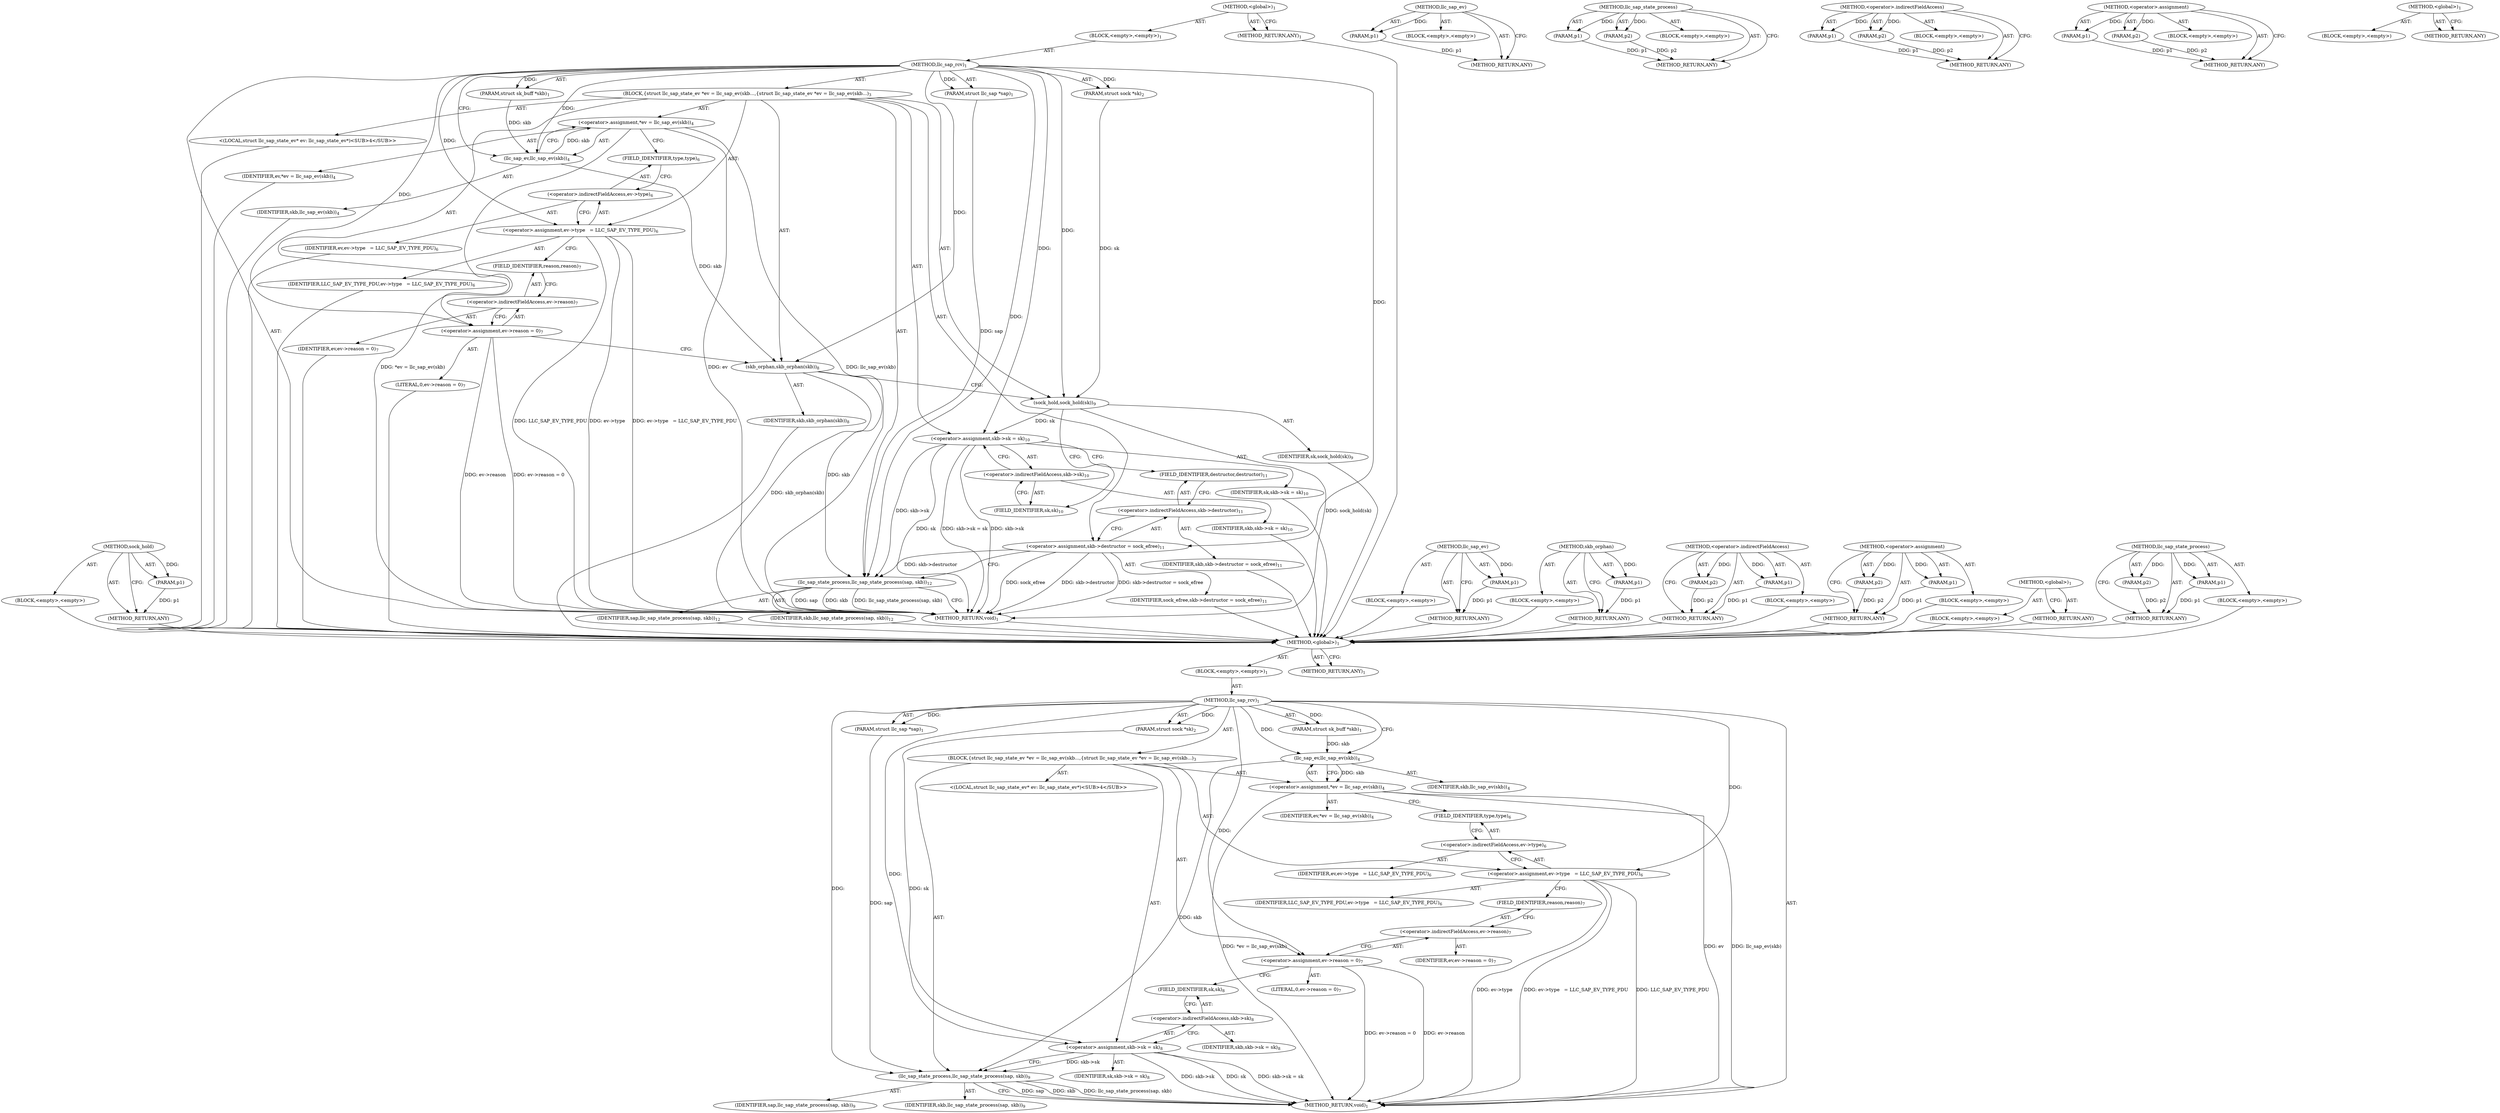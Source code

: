 digraph "llc_sap_state_process" {
vulnerable_6 [label=<(METHOD,&lt;global&gt;)<SUB>1</SUB>>];
vulnerable_7 [label=<(BLOCK,&lt;empty&gt;,&lt;empty&gt;)<SUB>1</SUB>>];
vulnerable_8 [label=<(METHOD,llc_sap_rcv)<SUB>1</SUB>>];
vulnerable_9 [label=<(PARAM,struct llc_sap *sap)<SUB>1</SUB>>];
vulnerable_10 [label=<(PARAM,struct sk_buff *skb)<SUB>1</SUB>>];
vulnerable_11 [label=<(PARAM,struct sock *sk)<SUB>2</SUB>>];
vulnerable_12 [label=<(BLOCK,{
	struct llc_sap_state_ev *ev = llc_sap_ev(skb...,{
	struct llc_sap_state_ev *ev = llc_sap_ev(skb...)<SUB>3</SUB>>];
vulnerable_13 [label="<(LOCAL,struct llc_sap_state_ev* ev: llc_sap_state_ev*)<SUB>4</SUB>>"];
vulnerable_14 [label=<(&lt;operator&gt;.assignment,*ev = llc_sap_ev(skb))<SUB>4</SUB>>];
vulnerable_15 [label=<(IDENTIFIER,ev,*ev = llc_sap_ev(skb))<SUB>4</SUB>>];
vulnerable_16 [label=<(llc_sap_ev,llc_sap_ev(skb))<SUB>4</SUB>>];
vulnerable_17 [label=<(IDENTIFIER,skb,llc_sap_ev(skb))<SUB>4</SUB>>];
vulnerable_18 [label=<(&lt;operator&gt;.assignment,ev-&gt;type   = LLC_SAP_EV_TYPE_PDU)<SUB>6</SUB>>];
vulnerable_19 [label=<(&lt;operator&gt;.indirectFieldAccess,ev-&gt;type)<SUB>6</SUB>>];
vulnerable_20 [label=<(IDENTIFIER,ev,ev-&gt;type   = LLC_SAP_EV_TYPE_PDU)<SUB>6</SUB>>];
vulnerable_21 [label=<(FIELD_IDENTIFIER,type,type)<SUB>6</SUB>>];
vulnerable_22 [label=<(IDENTIFIER,LLC_SAP_EV_TYPE_PDU,ev-&gt;type   = LLC_SAP_EV_TYPE_PDU)<SUB>6</SUB>>];
vulnerable_23 [label=<(&lt;operator&gt;.assignment,ev-&gt;reason = 0)<SUB>7</SUB>>];
vulnerable_24 [label=<(&lt;operator&gt;.indirectFieldAccess,ev-&gt;reason)<SUB>7</SUB>>];
vulnerable_25 [label=<(IDENTIFIER,ev,ev-&gt;reason = 0)<SUB>7</SUB>>];
vulnerable_26 [label=<(FIELD_IDENTIFIER,reason,reason)<SUB>7</SUB>>];
vulnerable_27 [label=<(LITERAL,0,ev-&gt;reason = 0)<SUB>7</SUB>>];
vulnerable_28 [label=<(&lt;operator&gt;.assignment,skb-&gt;sk = sk)<SUB>8</SUB>>];
vulnerable_29 [label=<(&lt;operator&gt;.indirectFieldAccess,skb-&gt;sk)<SUB>8</SUB>>];
vulnerable_30 [label=<(IDENTIFIER,skb,skb-&gt;sk = sk)<SUB>8</SUB>>];
vulnerable_31 [label=<(FIELD_IDENTIFIER,sk,sk)<SUB>8</SUB>>];
vulnerable_32 [label=<(IDENTIFIER,sk,skb-&gt;sk = sk)<SUB>8</SUB>>];
vulnerable_33 [label=<(llc_sap_state_process,llc_sap_state_process(sap, skb))<SUB>9</SUB>>];
vulnerable_34 [label=<(IDENTIFIER,sap,llc_sap_state_process(sap, skb))<SUB>9</SUB>>];
vulnerable_35 [label=<(IDENTIFIER,skb,llc_sap_state_process(sap, skb))<SUB>9</SUB>>];
vulnerable_36 [label=<(METHOD_RETURN,void)<SUB>1</SUB>>];
vulnerable_38 [label=<(METHOD_RETURN,ANY)<SUB>1</SUB>>];
vulnerable_66 [label=<(METHOD,llc_sap_ev)>];
vulnerable_67 [label=<(PARAM,p1)>];
vulnerable_68 [label=<(BLOCK,&lt;empty&gt;,&lt;empty&gt;)>];
vulnerable_69 [label=<(METHOD_RETURN,ANY)>];
vulnerable_75 [label=<(METHOD,llc_sap_state_process)>];
vulnerable_76 [label=<(PARAM,p1)>];
vulnerable_77 [label=<(PARAM,p2)>];
vulnerable_78 [label=<(BLOCK,&lt;empty&gt;,&lt;empty&gt;)>];
vulnerable_79 [label=<(METHOD_RETURN,ANY)>];
vulnerable_70 [label=<(METHOD,&lt;operator&gt;.indirectFieldAccess)>];
vulnerable_71 [label=<(PARAM,p1)>];
vulnerable_72 [label=<(PARAM,p2)>];
vulnerable_73 [label=<(BLOCK,&lt;empty&gt;,&lt;empty&gt;)>];
vulnerable_74 [label=<(METHOD_RETURN,ANY)>];
vulnerable_61 [label=<(METHOD,&lt;operator&gt;.assignment)>];
vulnerable_62 [label=<(PARAM,p1)>];
vulnerable_63 [label=<(PARAM,p2)>];
vulnerable_64 [label=<(BLOCK,&lt;empty&gt;,&lt;empty&gt;)>];
vulnerable_65 [label=<(METHOD_RETURN,ANY)>];
vulnerable_55 [label=<(METHOD,&lt;global&gt;)<SUB>1</SUB>>];
vulnerable_56 [label=<(BLOCK,&lt;empty&gt;,&lt;empty&gt;)>];
vulnerable_57 [label=<(METHOD_RETURN,ANY)>];
fixed_88 [label=<(METHOD,sock_hold)>];
fixed_89 [label=<(PARAM,p1)>];
fixed_90 [label=<(BLOCK,&lt;empty&gt;,&lt;empty&gt;)>];
fixed_91 [label=<(METHOD_RETURN,ANY)>];
fixed_6 [label=<(METHOD,&lt;global&gt;)<SUB>1</SUB>>];
fixed_7 [label=<(BLOCK,&lt;empty&gt;,&lt;empty&gt;)<SUB>1</SUB>>];
fixed_8 [label=<(METHOD,llc_sap_rcv)<SUB>1</SUB>>];
fixed_9 [label=<(PARAM,struct llc_sap *sap)<SUB>1</SUB>>];
fixed_10 [label=<(PARAM,struct sk_buff *skb)<SUB>1</SUB>>];
fixed_11 [label=<(PARAM,struct sock *sk)<SUB>2</SUB>>];
fixed_12 [label=<(BLOCK,{
	struct llc_sap_state_ev *ev = llc_sap_ev(skb...,{
	struct llc_sap_state_ev *ev = llc_sap_ev(skb...)<SUB>3</SUB>>];
fixed_13 [label="<(LOCAL,struct llc_sap_state_ev* ev: llc_sap_state_ev*)<SUB>4</SUB>>"];
fixed_14 [label=<(&lt;operator&gt;.assignment,*ev = llc_sap_ev(skb))<SUB>4</SUB>>];
fixed_15 [label=<(IDENTIFIER,ev,*ev = llc_sap_ev(skb))<SUB>4</SUB>>];
fixed_16 [label=<(llc_sap_ev,llc_sap_ev(skb))<SUB>4</SUB>>];
fixed_17 [label=<(IDENTIFIER,skb,llc_sap_ev(skb))<SUB>4</SUB>>];
fixed_18 [label=<(&lt;operator&gt;.assignment,ev-&gt;type   = LLC_SAP_EV_TYPE_PDU)<SUB>6</SUB>>];
fixed_19 [label=<(&lt;operator&gt;.indirectFieldAccess,ev-&gt;type)<SUB>6</SUB>>];
fixed_20 [label=<(IDENTIFIER,ev,ev-&gt;type   = LLC_SAP_EV_TYPE_PDU)<SUB>6</SUB>>];
fixed_21 [label=<(FIELD_IDENTIFIER,type,type)<SUB>6</SUB>>];
fixed_22 [label=<(IDENTIFIER,LLC_SAP_EV_TYPE_PDU,ev-&gt;type   = LLC_SAP_EV_TYPE_PDU)<SUB>6</SUB>>];
fixed_23 [label=<(&lt;operator&gt;.assignment,ev-&gt;reason = 0)<SUB>7</SUB>>];
fixed_24 [label=<(&lt;operator&gt;.indirectFieldAccess,ev-&gt;reason)<SUB>7</SUB>>];
fixed_25 [label=<(IDENTIFIER,ev,ev-&gt;reason = 0)<SUB>7</SUB>>];
fixed_26 [label=<(FIELD_IDENTIFIER,reason,reason)<SUB>7</SUB>>];
fixed_27 [label=<(LITERAL,0,ev-&gt;reason = 0)<SUB>7</SUB>>];
fixed_28 [label=<(skb_orphan,skb_orphan(skb))<SUB>8</SUB>>];
fixed_29 [label=<(IDENTIFIER,skb,skb_orphan(skb))<SUB>8</SUB>>];
fixed_30 [label=<(sock_hold,sock_hold(sk))<SUB>9</SUB>>];
fixed_31 [label=<(IDENTIFIER,sk,sock_hold(sk))<SUB>9</SUB>>];
fixed_32 [label=<(&lt;operator&gt;.assignment,skb-&gt;sk = sk)<SUB>10</SUB>>];
fixed_33 [label=<(&lt;operator&gt;.indirectFieldAccess,skb-&gt;sk)<SUB>10</SUB>>];
fixed_34 [label=<(IDENTIFIER,skb,skb-&gt;sk = sk)<SUB>10</SUB>>];
fixed_35 [label=<(FIELD_IDENTIFIER,sk,sk)<SUB>10</SUB>>];
fixed_36 [label=<(IDENTIFIER,sk,skb-&gt;sk = sk)<SUB>10</SUB>>];
fixed_37 [label=<(&lt;operator&gt;.assignment,skb-&gt;destructor = sock_efree)<SUB>11</SUB>>];
fixed_38 [label=<(&lt;operator&gt;.indirectFieldAccess,skb-&gt;destructor)<SUB>11</SUB>>];
fixed_39 [label=<(IDENTIFIER,skb,skb-&gt;destructor = sock_efree)<SUB>11</SUB>>];
fixed_40 [label=<(FIELD_IDENTIFIER,destructor,destructor)<SUB>11</SUB>>];
fixed_41 [label=<(IDENTIFIER,sock_efree,skb-&gt;destructor = sock_efree)<SUB>11</SUB>>];
fixed_42 [label=<(llc_sap_state_process,llc_sap_state_process(sap, skb))<SUB>12</SUB>>];
fixed_43 [label=<(IDENTIFIER,sap,llc_sap_state_process(sap, skb))<SUB>12</SUB>>];
fixed_44 [label=<(IDENTIFIER,skb,llc_sap_state_process(sap, skb))<SUB>12</SUB>>];
fixed_45 [label=<(METHOD_RETURN,void)<SUB>1</SUB>>];
fixed_47 [label=<(METHOD_RETURN,ANY)<SUB>1</SUB>>];
fixed_75 [label=<(METHOD,llc_sap_ev)>];
fixed_76 [label=<(PARAM,p1)>];
fixed_77 [label=<(BLOCK,&lt;empty&gt;,&lt;empty&gt;)>];
fixed_78 [label=<(METHOD_RETURN,ANY)>];
fixed_84 [label=<(METHOD,skb_orphan)>];
fixed_85 [label=<(PARAM,p1)>];
fixed_86 [label=<(BLOCK,&lt;empty&gt;,&lt;empty&gt;)>];
fixed_87 [label=<(METHOD_RETURN,ANY)>];
fixed_79 [label=<(METHOD,&lt;operator&gt;.indirectFieldAccess)>];
fixed_80 [label=<(PARAM,p1)>];
fixed_81 [label=<(PARAM,p2)>];
fixed_82 [label=<(BLOCK,&lt;empty&gt;,&lt;empty&gt;)>];
fixed_83 [label=<(METHOD_RETURN,ANY)>];
fixed_70 [label=<(METHOD,&lt;operator&gt;.assignment)>];
fixed_71 [label=<(PARAM,p1)>];
fixed_72 [label=<(PARAM,p2)>];
fixed_73 [label=<(BLOCK,&lt;empty&gt;,&lt;empty&gt;)>];
fixed_74 [label=<(METHOD_RETURN,ANY)>];
fixed_64 [label=<(METHOD,&lt;global&gt;)<SUB>1</SUB>>];
fixed_65 [label=<(BLOCK,&lt;empty&gt;,&lt;empty&gt;)>];
fixed_66 [label=<(METHOD_RETURN,ANY)>];
fixed_92 [label=<(METHOD,llc_sap_state_process)>];
fixed_93 [label=<(PARAM,p1)>];
fixed_94 [label=<(PARAM,p2)>];
fixed_95 [label=<(BLOCK,&lt;empty&gt;,&lt;empty&gt;)>];
fixed_96 [label=<(METHOD_RETURN,ANY)>];
vulnerable_6 -> vulnerable_7  [key=0, label="AST: "];
vulnerable_6 -> vulnerable_38  [key=0, label="AST: "];
vulnerable_6 -> vulnerable_38  [key=1, label="CFG: "];
vulnerable_7 -> vulnerable_8  [key=0, label="AST: "];
vulnerable_8 -> vulnerable_9  [key=0, label="AST: "];
vulnerable_8 -> vulnerable_9  [key=1, label="DDG: "];
vulnerable_8 -> vulnerable_10  [key=0, label="AST: "];
vulnerable_8 -> vulnerable_10  [key=1, label="DDG: "];
vulnerable_8 -> vulnerable_11  [key=0, label="AST: "];
vulnerable_8 -> vulnerable_11  [key=1, label="DDG: "];
vulnerable_8 -> vulnerable_12  [key=0, label="AST: "];
vulnerable_8 -> vulnerable_36  [key=0, label="AST: "];
vulnerable_8 -> vulnerable_16  [key=0, label="CFG: "];
vulnerable_8 -> vulnerable_16  [key=1, label="DDG: "];
vulnerable_8 -> vulnerable_18  [key=0, label="DDG: "];
vulnerable_8 -> vulnerable_23  [key=0, label="DDG: "];
vulnerable_8 -> vulnerable_28  [key=0, label="DDG: "];
vulnerable_8 -> vulnerable_33  [key=0, label="DDG: "];
vulnerable_9 -> vulnerable_33  [key=0, label="DDG: sap"];
vulnerable_10 -> vulnerable_16  [key=0, label="DDG: skb"];
vulnerable_11 -> vulnerable_28  [key=0, label="DDG: sk"];
vulnerable_12 -> vulnerable_13  [key=0, label="AST: "];
vulnerable_12 -> vulnerable_14  [key=0, label="AST: "];
vulnerable_12 -> vulnerable_18  [key=0, label="AST: "];
vulnerable_12 -> vulnerable_23  [key=0, label="AST: "];
vulnerable_12 -> vulnerable_28  [key=0, label="AST: "];
vulnerable_12 -> vulnerable_33  [key=0, label="AST: "];
vulnerable_14 -> vulnerable_15  [key=0, label="AST: "];
vulnerable_14 -> vulnerable_16  [key=0, label="AST: "];
vulnerable_14 -> vulnerable_21  [key=0, label="CFG: "];
vulnerable_14 -> vulnerable_36  [key=0, label="DDG: ev"];
vulnerable_14 -> vulnerable_36  [key=1, label="DDG: llc_sap_ev(skb)"];
vulnerable_14 -> vulnerable_36  [key=2, label="DDG: *ev = llc_sap_ev(skb)"];
vulnerable_16 -> vulnerable_17  [key=0, label="AST: "];
vulnerable_16 -> vulnerable_14  [key=0, label="CFG: "];
vulnerable_16 -> vulnerable_14  [key=1, label="DDG: skb"];
vulnerable_16 -> vulnerable_33  [key=0, label="DDG: skb"];
vulnerable_18 -> vulnerable_19  [key=0, label="AST: "];
vulnerable_18 -> vulnerable_22  [key=0, label="AST: "];
vulnerable_18 -> vulnerable_26  [key=0, label="CFG: "];
vulnerable_18 -> vulnerable_36  [key=0, label="DDG: ev-&gt;type"];
vulnerable_18 -> vulnerable_36  [key=1, label="DDG: ev-&gt;type   = LLC_SAP_EV_TYPE_PDU"];
vulnerable_18 -> vulnerable_36  [key=2, label="DDG: LLC_SAP_EV_TYPE_PDU"];
vulnerable_19 -> vulnerable_20  [key=0, label="AST: "];
vulnerable_19 -> vulnerable_21  [key=0, label="AST: "];
vulnerable_19 -> vulnerable_18  [key=0, label="CFG: "];
vulnerable_21 -> vulnerable_19  [key=0, label="CFG: "];
vulnerable_23 -> vulnerable_24  [key=0, label="AST: "];
vulnerable_23 -> vulnerable_27  [key=0, label="AST: "];
vulnerable_23 -> vulnerable_31  [key=0, label="CFG: "];
vulnerable_23 -> vulnerable_36  [key=0, label="DDG: ev-&gt;reason"];
vulnerable_23 -> vulnerable_36  [key=1, label="DDG: ev-&gt;reason = 0"];
vulnerable_24 -> vulnerable_25  [key=0, label="AST: "];
vulnerable_24 -> vulnerable_26  [key=0, label="AST: "];
vulnerable_24 -> vulnerable_23  [key=0, label="CFG: "];
vulnerable_26 -> vulnerable_24  [key=0, label="CFG: "];
vulnerable_28 -> vulnerable_29  [key=0, label="AST: "];
vulnerable_28 -> vulnerable_32  [key=0, label="AST: "];
vulnerable_28 -> vulnerable_33  [key=0, label="CFG: "];
vulnerable_28 -> vulnerable_33  [key=1, label="DDG: skb-&gt;sk"];
vulnerable_28 -> vulnerable_36  [key=0, label="DDG: skb-&gt;sk"];
vulnerable_28 -> vulnerable_36  [key=1, label="DDG: sk"];
vulnerable_28 -> vulnerable_36  [key=2, label="DDG: skb-&gt;sk = sk"];
vulnerable_29 -> vulnerable_30  [key=0, label="AST: "];
vulnerable_29 -> vulnerable_31  [key=0, label="AST: "];
vulnerable_29 -> vulnerable_28  [key=0, label="CFG: "];
vulnerable_31 -> vulnerable_29  [key=0, label="CFG: "];
vulnerable_33 -> vulnerable_34  [key=0, label="AST: "];
vulnerable_33 -> vulnerable_35  [key=0, label="AST: "];
vulnerable_33 -> vulnerable_36  [key=0, label="CFG: "];
vulnerable_33 -> vulnerable_36  [key=1, label="DDG: sap"];
vulnerable_33 -> vulnerable_36  [key=2, label="DDG: skb"];
vulnerable_33 -> vulnerable_36  [key=3, label="DDG: llc_sap_state_process(sap, skb)"];
vulnerable_66 -> vulnerable_67  [key=0, label="AST: "];
vulnerable_66 -> vulnerable_67  [key=1, label="DDG: "];
vulnerable_66 -> vulnerable_68  [key=0, label="AST: "];
vulnerable_66 -> vulnerable_69  [key=0, label="AST: "];
vulnerable_66 -> vulnerable_69  [key=1, label="CFG: "];
vulnerable_67 -> vulnerable_69  [key=0, label="DDG: p1"];
vulnerable_75 -> vulnerable_76  [key=0, label="AST: "];
vulnerable_75 -> vulnerable_76  [key=1, label="DDG: "];
vulnerable_75 -> vulnerable_78  [key=0, label="AST: "];
vulnerable_75 -> vulnerable_77  [key=0, label="AST: "];
vulnerable_75 -> vulnerable_77  [key=1, label="DDG: "];
vulnerable_75 -> vulnerable_79  [key=0, label="AST: "];
vulnerable_75 -> vulnerable_79  [key=1, label="CFG: "];
vulnerable_76 -> vulnerable_79  [key=0, label="DDG: p1"];
vulnerable_77 -> vulnerable_79  [key=0, label="DDG: p2"];
vulnerable_70 -> vulnerable_71  [key=0, label="AST: "];
vulnerable_70 -> vulnerable_71  [key=1, label="DDG: "];
vulnerable_70 -> vulnerable_73  [key=0, label="AST: "];
vulnerable_70 -> vulnerable_72  [key=0, label="AST: "];
vulnerable_70 -> vulnerable_72  [key=1, label="DDG: "];
vulnerable_70 -> vulnerable_74  [key=0, label="AST: "];
vulnerable_70 -> vulnerable_74  [key=1, label="CFG: "];
vulnerable_71 -> vulnerable_74  [key=0, label="DDG: p1"];
vulnerable_72 -> vulnerable_74  [key=0, label="DDG: p2"];
vulnerable_61 -> vulnerable_62  [key=0, label="AST: "];
vulnerable_61 -> vulnerable_62  [key=1, label="DDG: "];
vulnerable_61 -> vulnerable_64  [key=0, label="AST: "];
vulnerable_61 -> vulnerable_63  [key=0, label="AST: "];
vulnerable_61 -> vulnerable_63  [key=1, label="DDG: "];
vulnerable_61 -> vulnerable_65  [key=0, label="AST: "];
vulnerable_61 -> vulnerable_65  [key=1, label="CFG: "];
vulnerable_62 -> vulnerable_65  [key=0, label="DDG: p1"];
vulnerable_63 -> vulnerable_65  [key=0, label="DDG: p2"];
vulnerable_55 -> vulnerable_56  [key=0, label="AST: "];
vulnerable_55 -> vulnerable_57  [key=0, label="AST: "];
vulnerable_55 -> vulnerable_57  [key=1, label="CFG: "];
fixed_88 -> fixed_89  [key=0, label="AST: "];
fixed_88 -> fixed_89  [key=1, label="DDG: "];
fixed_88 -> fixed_90  [key=0, label="AST: "];
fixed_88 -> fixed_91  [key=0, label="AST: "];
fixed_88 -> fixed_91  [key=1, label="CFG: "];
fixed_89 -> fixed_91  [key=0, label="DDG: p1"];
fixed_90 -> vulnerable_6  [key=0];
fixed_91 -> vulnerable_6  [key=0];
fixed_6 -> fixed_7  [key=0, label="AST: "];
fixed_6 -> fixed_47  [key=0, label="AST: "];
fixed_6 -> fixed_47  [key=1, label="CFG: "];
fixed_7 -> fixed_8  [key=0, label="AST: "];
fixed_8 -> fixed_9  [key=0, label="AST: "];
fixed_8 -> fixed_9  [key=1, label="DDG: "];
fixed_8 -> fixed_10  [key=0, label="AST: "];
fixed_8 -> fixed_10  [key=1, label="DDG: "];
fixed_8 -> fixed_11  [key=0, label="AST: "];
fixed_8 -> fixed_11  [key=1, label="DDG: "];
fixed_8 -> fixed_12  [key=0, label="AST: "];
fixed_8 -> fixed_45  [key=0, label="AST: "];
fixed_8 -> fixed_16  [key=0, label="CFG: "];
fixed_8 -> fixed_16  [key=1, label="DDG: "];
fixed_8 -> fixed_18  [key=0, label="DDG: "];
fixed_8 -> fixed_23  [key=0, label="DDG: "];
fixed_8 -> fixed_32  [key=0, label="DDG: "];
fixed_8 -> fixed_37  [key=0, label="DDG: "];
fixed_8 -> fixed_28  [key=0, label="DDG: "];
fixed_8 -> fixed_30  [key=0, label="DDG: "];
fixed_8 -> fixed_42  [key=0, label="DDG: "];
fixed_9 -> fixed_42  [key=0, label="DDG: sap"];
fixed_10 -> fixed_16  [key=0, label="DDG: skb"];
fixed_11 -> fixed_30  [key=0, label="DDG: sk"];
fixed_12 -> fixed_13  [key=0, label="AST: "];
fixed_12 -> fixed_14  [key=0, label="AST: "];
fixed_12 -> fixed_18  [key=0, label="AST: "];
fixed_12 -> fixed_23  [key=0, label="AST: "];
fixed_12 -> fixed_28  [key=0, label="AST: "];
fixed_12 -> fixed_30  [key=0, label="AST: "];
fixed_12 -> fixed_32  [key=0, label="AST: "];
fixed_12 -> fixed_37  [key=0, label="AST: "];
fixed_12 -> fixed_42  [key=0, label="AST: "];
fixed_13 -> vulnerable_6  [key=0];
fixed_14 -> fixed_15  [key=0, label="AST: "];
fixed_14 -> fixed_16  [key=0, label="AST: "];
fixed_14 -> fixed_21  [key=0, label="CFG: "];
fixed_14 -> fixed_45  [key=0, label="DDG: ev"];
fixed_14 -> fixed_45  [key=1, label="DDG: llc_sap_ev(skb)"];
fixed_14 -> fixed_45  [key=2, label="DDG: *ev = llc_sap_ev(skb)"];
fixed_15 -> vulnerable_6  [key=0];
fixed_16 -> fixed_17  [key=0, label="AST: "];
fixed_16 -> fixed_14  [key=0, label="CFG: "];
fixed_16 -> fixed_14  [key=1, label="DDG: skb"];
fixed_16 -> fixed_28  [key=0, label="DDG: skb"];
fixed_17 -> vulnerable_6  [key=0];
fixed_18 -> fixed_19  [key=0, label="AST: "];
fixed_18 -> fixed_22  [key=0, label="AST: "];
fixed_18 -> fixed_26  [key=0, label="CFG: "];
fixed_18 -> fixed_45  [key=0, label="DDG: ev-&gt;type"];
fixed_18 -> fixed_45  [key=1, label="DDG: ev-&gt;type   = LLC_SAP_EV_TYPE_PDU"];
fixed_18 -> fixed_45  [key=2, label="DDG: LLC_SAP_EV_TYPE_PDU"];
fixed_19 -> fixed_20  [key=0, label="AST: "];
fixed_19 -> fixed_21  [key=0, label="AST: "];
fixed_19 -> fixed_18  [key=0, label="CFG: "];
fixed_20 -> vulnerable_6  [key=0];
fixed_21 -> fixed_19  [key=0, label="CFG: "];
fixed_22 -> vulnerable_6  [key=0];
fixed_23 -> fixed_24  [key=0, label="AST: "];
fixed_23 -> fixed_27  [key=0, label="AST: "];
fixed_23 -> fixed_28  [key=0, label="CFG: "];
fixed_23 -> fixed_45  [key=0, label="DDG: ev-&gt;reason"];
fixed_23 -> fixed_45  [key=1, label="DDG: ev-&gt;reason = 0"];
fixed_24 -> fixed_25  [key=0, label="AST: "];
fixed_24 -> fixed_26  [key=0, label="AST: "];
fixed_24 -> fixed_23  [key=0, label="CFG: "];
fixed_25 -> vulnerable_6  [key=0];
fixed_26 -> fixed_24  [key=0, label="CFG: "];
fixed_27 -> vulnerable_6  [key=0];
fixed_28 -> fixed_29  [key=0, label="AST: "];
fixed_28 -> fixed_30  [key=0, label="CFG: "];
fixed_28 -> fixed_45  [key=0, label="DDG: skb_orphan(skb)"];
fixed_28 -> fixed_42  [key=0, label="DDG: skb"];
fixed_29 -> vulnerable_6  [key=0];
fixed_30 -> fixed_31  [key=0, label="AST: "];
fixed_30 -> fixed_35  [key=0, label="CFG: "];
fixed_30 -> fixed_45  [key=0, label="DDG: sock_hold(sk)"];
fixed_30 -> fixed_32  [key=0, label="DDG: sk"];
fixed_31 -> vulnerable_6  [key=0];
fixed_32 -> fixed_33  [key=0, label="AST: "];
fixed_32 -> fixed_36  [key=0, label="AST: "];
fixed_32 -> fixed_40  [key=0, label="CFG: "];
fixed_32 -> fixed_45  [key=0, label="DDG: skb-&gt;sk"];
fixed_32 -> fixed_45  [key=1, label="DDG: sk"];
fixed_32 -> fixed_45  [key=2, label="DDG: skb-&gt;sk = sk"];
fixed_32 -> fixed_42  [key=0, label="DDG: skb-&gt;sk"];
fixed_33 -> fixed_34  [key=0, label="AST: "];
fixed_33 -> fixed_35  [key=0, label="AST: "];
fixed_33 -> fixed_32  [key=0, label="CFG: "];
fixed_34 -> vulnerable_6  [key=0];
fixed_35 -> fixed_33  [key=0, label="CFG: "];
fixed_36 -> vulnerable_6  [key=0];
fixed_37 -> fixed_38  [key=0, label="AST: "];
fixed_37 -> fixed_41  [key=0, label="AST: "];
fixed_37 -> fixed_42  [key=0, label="CFG: "];
fixed_37 -> fixed_42  [key=1, label="DDG: skb-&gt;destructor"];
fixed_37 -> fixed_45  [key=0, label="DDG: skb-&gt;destructor"];
fixed_37 -> fixed_45  [key=1, label="DDG: skb-&gt;destructor = sock_efree"];
fixed_37 -> fixed_45  [key=2, label="DDG: sock_efree"];
fixed_38 -> fixed_39  [key=0, label="AST: "];
fixed_38 -> fixed_40  [key=0, label="AST: "];
fixed_38 -> fixed_37  [key=0, label="CFG: "];
fixed_39 -> vulnerable_6  [key=0];
fixed_40 -> fixed_38  [key=0, label="CFG: "];
fixed_41 -> vulnerable_6  [key=0];
fixed_42 -> fixed_43  [key=0, label="AST: "];
fixed_42 -> fixed_44  [key=0, label="AST: "];
fixed_42 -> fixed_45  [key=0, label="CFG: "];
fixed_42 -> fixed_45  [key=1, label="DDG: sap"];
fixed_42 -> fixed_45  [key=2, label="DDG: skb"];
fixed_42 -> fixed_45  [key=3, label="DDG: llc_sap_state_process(sap, skb)"];
fixed_43 -> vulnerable_6  [key=0];
fixed_44 -> vulnerable_6  [key=0];
fixed_45 -> vulnerable_6  [key=0];
fixed_47 -> vulnerable_6  [key=0];
fixed_75 -> fixed_76  [key=0, label="AST: "];
fixed_75 -> fixed_76  [key=1, label="DDG: "];
fixed_75 -> fixed_77  [key=0, label="AST: "];
fixed_75 -> fixed_78  [key=0, label="AST: "];
fixed_75 -> fixed_78  [key=1, label="CFG: "];
fixed_76 -> fixed_78  [key=0, label="DDG: p1"];
fixed_77 -> vulnerable_6  [key=0];
fixed_78 -> vulnerable_6  [key=0];
fixed_84 -> fixed_85  [key=0, label="AST: "];
fixed_84 -> fixed_85  [key=1, label="DDG: "];
fixed_84 -> fixed_86  [key=0, label="AST: "];
fixed_84 -> fixed_87  [key=0, label="AST: "];
fixed_84 -> fixed_87  [key=1, label="CFG: "];
fixed_85 -> fixed_87  [key=0, label="DDG: p1"];
fixed_86 -> vulnerable_6  [key=0];
fixed_87 -> vulnerable_6  [key=0];
fixed_79 -> fixed_80  [key=0, label="AST: "];
fixed_79 -> fixed_80  [key=1, label="DDG: "];
fixed_79 -> fixed_82  [key=0, label="AST: "];
fixed_79 -> fixed_81  [key=0, label="AST: "];
fixed_79 -> fixed_81  [key=1, label="DDG: "];
fixed_79 -> fixed_83  [key=0, label="AST: "];
fixed_79 -> fixed_83  [key=1, label="CFG: "];
fixed_80 -> fixed_83  [key=0, label="DDG: p1"];
fixed_81 -> fixed_83  [key=0, label="DDG: p2"];
fixed_82 -> vulnerable_6  [key=0];
fixed_83 -> vulnerable_6  [key=0];
fixed_70 -> fixed_71  [key=0, label="AST: "];
fixed_70 -> fixed_71  [key=1, label="DDG: "];
fixed_70 -> fixed_73  [key=0, label="AST: "];
fixed_70 -> fixed_72  [key=0, label="AST: "];
fixed_70 -> fixed_72  [key=1, label="DDG: "];
fixed_70 -> fixed_74  [key=0, label="AST: "];
fixed_70 -> fixed_74  [key=1, label="CFG: "];
fixed_71 -> fixed_74  [key=0, label="DDG: p1"];
fixed_72 -> fixed_74  [key=0, label="DDG: p2"];
fixed_73 -> vulnerable_6  [key=0];
fixed_74 -> vulnerable_6  [key=0];
fixed_64 -> fixed_65  [key=0, label="AST: "];
fixed_64 -> fixed_66  [key=0, label="AST: "];
fixed_64 -> fixed_66  [key=1, label="CFG: "];
fixed_65 -> vulnerable_6  [key=0];
fixed_66 -> vulnerable_6  [key=0];
fixed_92 -> fixed_93  [key=0, label="AST: "];
fixed_92 -> fixed_93  [key=1, label="DDG: "];
fixed_92 -> fixed_95  [key=0, label="AST: "];
fixed_92 -> fixed_94  [key=0, label="AST: "];
fixed_92 -> fixed_94  [key=1, label="DDG: "];
fixed_92 -> fixed_96  [key=0, label="AST: "];
fixed_92 -> fixed_96  [key=1, label="CFG: "];
fixed_93 -> fixed_96  [key=0, label="DDG: p1"];
fixed_94 -> fixed_96  [key=0, label="DDG: p2"];
fixed_95 -> vulnerable_6  [key=0];
fixed_96 -> vulnerable_6  [key=0];
}
